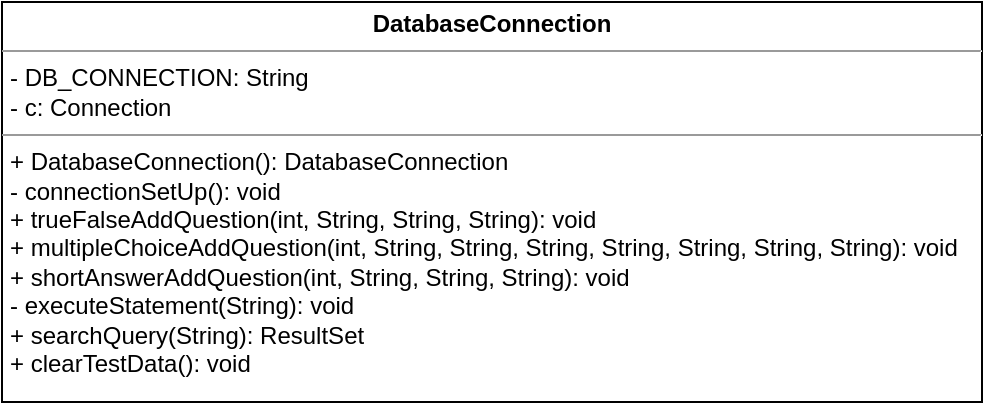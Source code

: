 <mxfile version="13.0.9" type="device"><diagram id="USbvTZrW2u0EOai8Czzb" name="Page-1"><mxGraphModel dx="1002" dy="711" grid="1" gridSize="10" guides="1" tooltips="1" connect="1" arrows="1" fold="1" page="1" pageScale="1" pageWidth="850" pageHeight="1100" math="0" shadow="0"><root><mxCell id="0"/><mxCell id="1" parent="0"/><mxCell id="zhlKwSUnHbDnGxRxt5s6-1" value="&lt;p style=&quot;margin: 0px ; margin-top: 4px ; text-align: center&quot;&gt;&lt;b&gt;DatabaseConnection&lt;/b&gt;&lt;/p&gt;&lt;hr size=&quot;1&quot;&gt;&lt;p style=&quot;margin: 0px ; margin-left: 4px&quot;&gt;- DB_CONNECTION: String&lt;br&gt;- c: Connection&lt;/p&gt;&lt;hr size=&quot;1&quot;&gt;&lt;p style=&quot;margin: 0px ; margin-left: 4px&quot;&gt;+ DatabaseConnection(): DatabaseConnection&lt;br&gt;- connectionSetUp(): void&lt;/p&gt;&lt;p style=&quot;margin: 0px ; margin-left: 4px&quot;&gt;+ trueFalseAddQuestion(int, String, String, String): void&lt;/p&gt;&lt;p style=&quot;margin: 0px ; margin-left: 4px&quot;&gt;+ multipleChoiceAddQuestion(int, String, String, String, String, String, String, String): void&lt;/p&gt;&lt;p style=&quot;margin: 0px ; margin-left: 4px&quot;&gt;+ shortAnswerAddQuestion(int, String, String, String): void&lt;/p&gt;&lt;p style=&quot;margin: 0px ; margin-left: 4px&quot;&gt;- executeStatement(String): void&lt;/p&gt;&lt;p style=&quot;margin: 0px ; margin-left: 4px&quot;&gt;+ searchQuery(String): ResultSet&lt;/p&gt;&lt;p style=&quot;margin: 0px ; margin-left: 4px&quot;&gt;+ clearTestData(): void&lt;br&gt;&lt;/p&gt;&lt;p style=&quot;margin: 0px ; margin-left: 4px&quot;&gt;&lt;br&gt;&lt;/p&gt;" style="verticalAlign=top;align=left;overflow=fill;fontSize=12;fontFamily=Helvetica;html=1;" parent="1" vertex="1"><mxGeometry x="20" y="20" width="490" height="200" as="geometry"/></mxCell></root></mxGraphModel></diagram></mxfile>